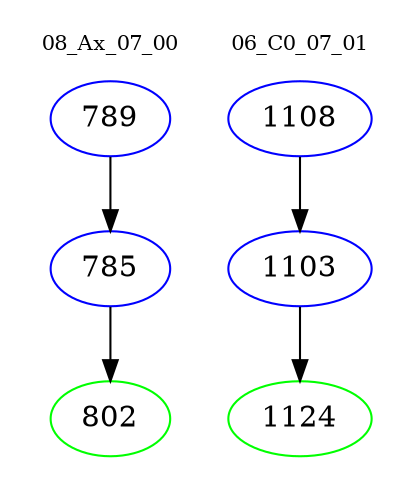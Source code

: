 digraph{
subgraph cluster_0 {
color = white
label = "08_Ax_07_00";
fontsize=10;
T0_789 [label="789", color="blue"]
T0_789 -> T0_785 [color="black"]
T0_785 [label="785", color="blue"]
T0_785 -> T0_802 [color="black"]
T0_802 [label="802", color="green"]
}
subgraph cluster_1 {
color = white
label = "06_C0_07_01";
fontsize=10;
T1_1108 [label="1108", color="blue"]
T1_1108 -> T1_1103 [color="black"]
T1_1103 [label="1103", color="blue"]
T1_1103 -> T1_1124 [color="black"]
T1_1124 [label="1124", color="green"]
}
}
